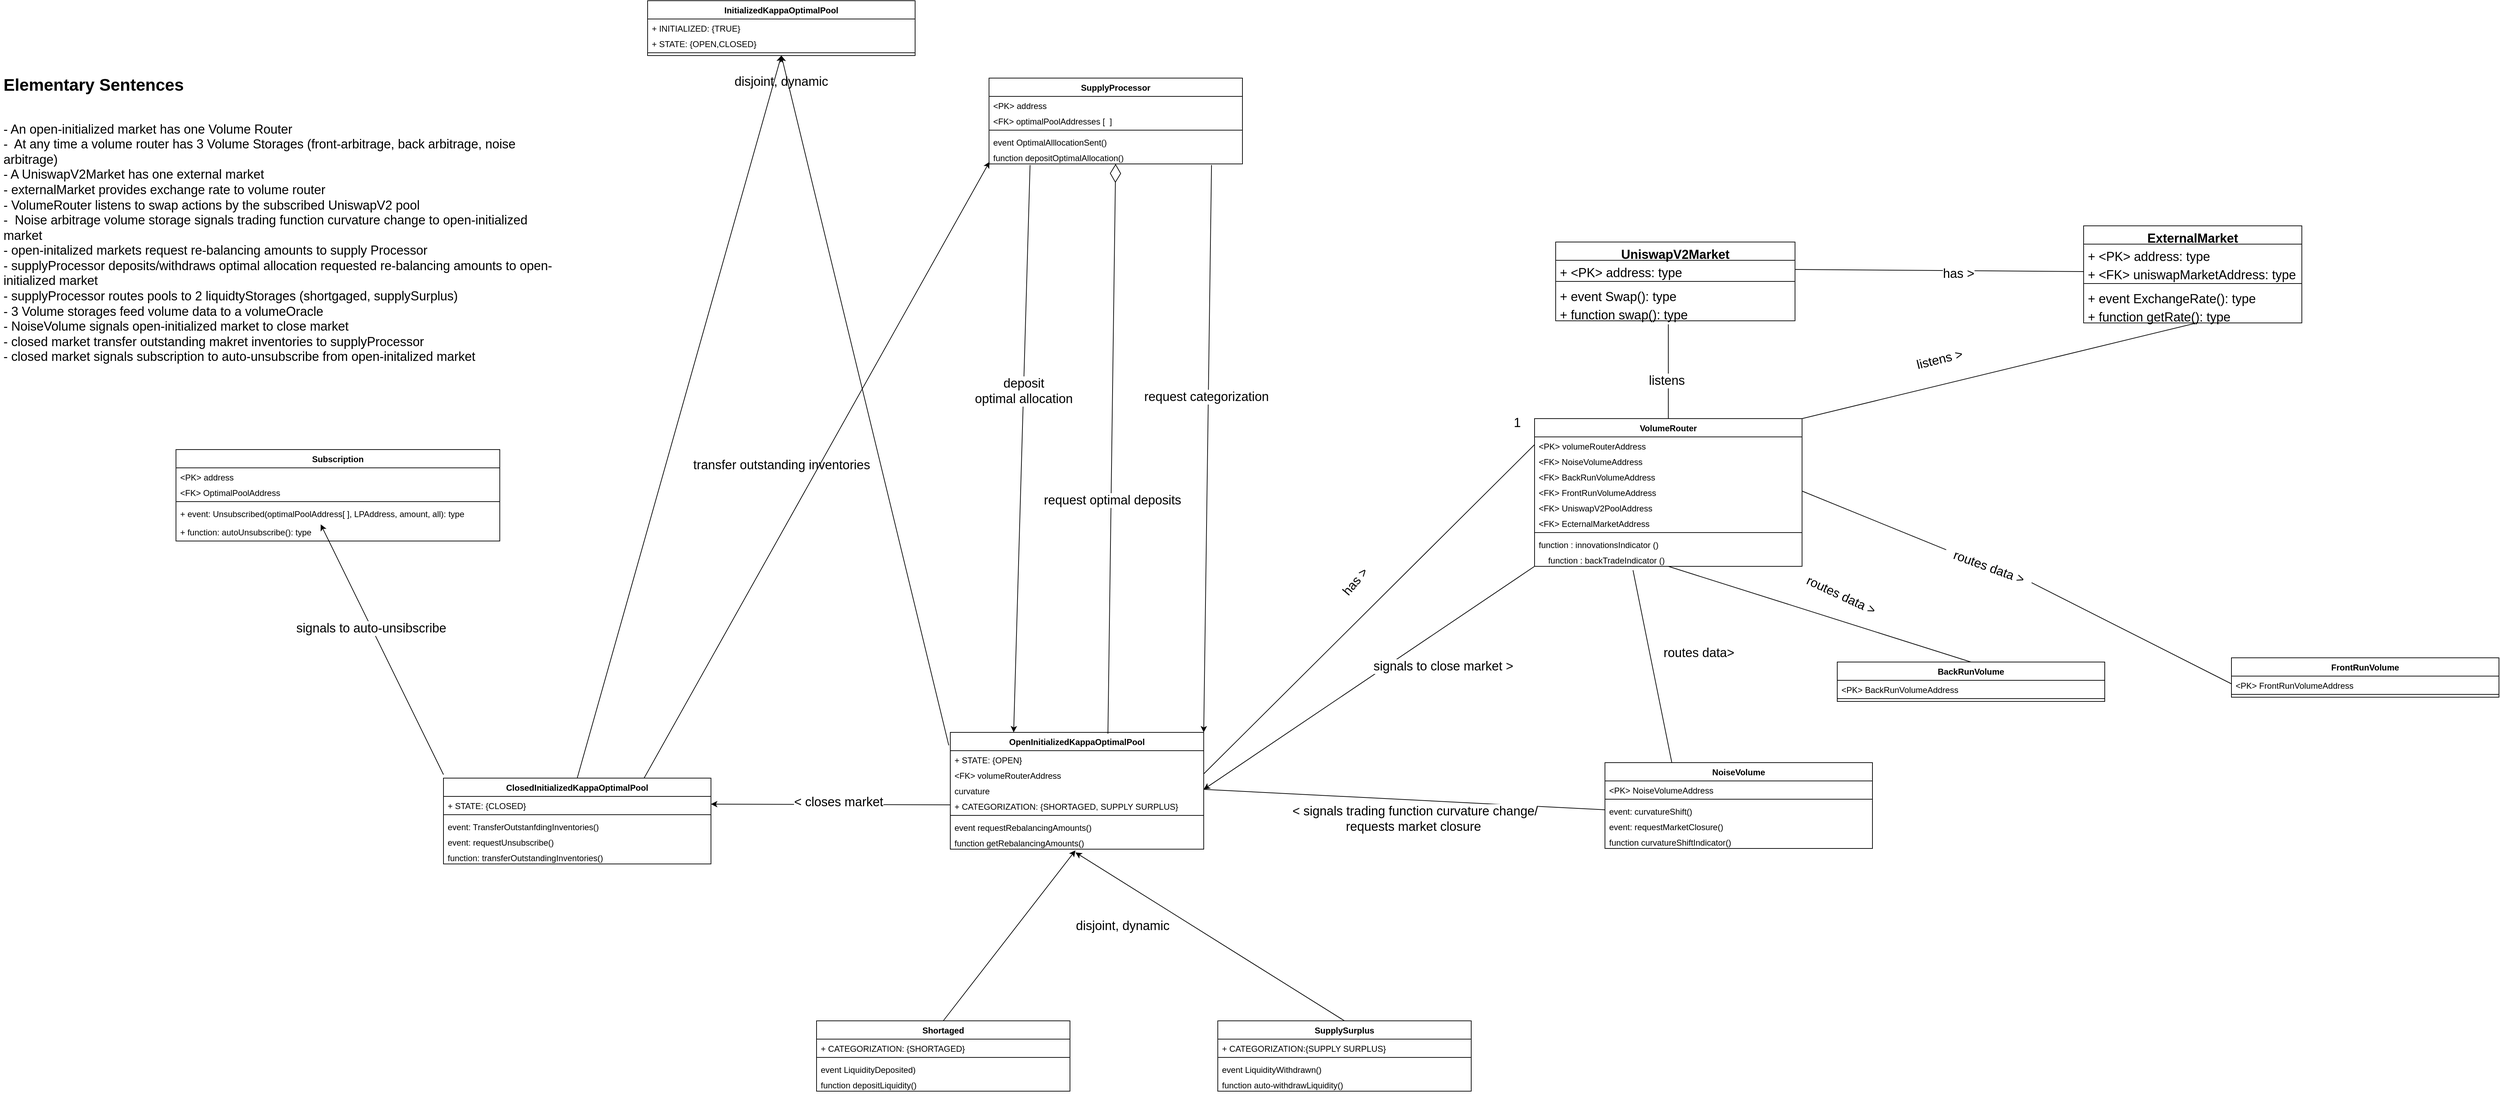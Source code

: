 <mxfile>
    <diagram id="EY4dLf5hRYIaL871lM_0" name="Page-1">
        <mxGraphModel dx="1888" dy="2381" grid="1" gridSize="10" guides="1" tooltips="1" connect="1" arrows="1" fold="1" page="1" pageScale="1" pageWidth="850" pageHeight="1100" math="0" shadow="0">
            <root>
                <mxCell id="0"/>
                <mxCell id="1" parent="0"/>
                <mxCell id="3" value="&lt;h1&gt;Elementary Sentences&lt;/h1&gt;&lt;div style=&quot;font-size: 18px;&quot;&gt;&lt;font style=&quot;font-size: 18px;&quot;&gt;&lt;br&gt;&lt;/font&gt;&lt;/div&gt;&lt;div style=&quot;font-size: 18px;&quot;&gt;&lt;font style=&quot;font-size: 18px;&quot;&gt;- An open-initialized market has one Volume Router&lt;/font&gt;&lt;/div&gt;&lt;div style=&quot;font-size: 18px;&quot;&gt;&lt;font style=&quot;font-size: 18px;&quot;&gt;-&amp;nbsp; At any time a volume router has 3 Volume Storages (front-arbitrage, back arbitrage, noise arbitrage)&lt;/font&gt;&lt;/div&gt;&lt;div style=&quot;font-size: 18px;&quot;&gt;&lt;font style=&quot;font-size: 18px;&quot;&gt;- A UniswapV2Market has one external market&lt;/font&gt;&lt;/div&gt;&lt;div style=&quot;font-size: 18px;&quot;&gt;&lt;font style=&quot;font-size: 18px;&quot;&gt;- externalMarket provides exchange rate to volume router&lt;/font&gt;&lt;/div&gt;&lt;div style=&quot;font-size: 18px;&quot;&gt;&lt;font style=&quot;font-size: 18px;&quot;&gt;- VolumeRouter listens to swap actions by the subscribed UniswapV2 pool&lt;/font&gt;&lt;/div&gt;&lt;div style=&quot;font-size: 18px;&quot;&gt;&lt;font style=&quot;font-size: 18px;&quot;&gt;-&amp;nbsp; Noise arbitrage volume storage signals trading function curvature change to open-initialized market&lt;/font&gt;&lt;/div&gt;&lt;div style=&quot;font-size: 18px;&quot;&gt;&lt;font style=&quot;font-size: 18px;&quot;&gt;- open-initalized markets request re-balancing amounts to supply Processor&lt;/font&gt;&lt;/div&gt;&lt;div style=&quot;font-size: 18px;&quot;&gt;&lt;font style=&quot;font-size: 18px;&quot;&gt;- supplyProcessor deposits/withdraws optimal allocation requested re-balancing amounts to open-initialized market&lt;/font&gt;&lt;/div&gt;&lt;div style=&quot;font-size: 18px;&quot;&gt;&lt;font style=&quot;font-size: 18px;&quot;&gt;- supplyProcessor routes pools to 2 liquidtyStorages (shortgaged, supplySurplus)&lt;/font&gt;&lt;/div&gt;&lt;div style=&quot;font-size: 18px;&quot;&gt;&lt;font style=&quot;font-size: 18px;&quot;&gt;- 3 Volume storages feed volume data to a volumeOracle&lt;/font&gt;&lt;/div&gt;&lt;div style=&quot;font-size: 18px;&quot;&gt;&lt;font style=&quot;font-size: 18px;&quot;&gt;- NoiseVolume signals open-initialized market to close market&lt;/font&gt;&lt;/div&gt;&lt;div style=&quot;font-size: 18px;&quot;&gt;&lt;font style=&quot;font-size: 18px;&quot;&gt;- closed market transfer outstanding makret inventories to supplyProcessor&lt;/font&gt;&lt;/div&gt;&lt;div style=&quot;font-size: 18px;&quot;&gt;&lt;font style=&quot;font-size: 18px;&quot;&gt;- closed market signals subscription to auto-unsubscribe from open-initalized market&lt;/font&gt;&lt;/div&gt;&lt;div style=&quot;font-size: 18px;&quot;&gt;&lt;br&gt;&lt;/div&gt;&lt;div style=&quot;font-size: 18px;&quot;&gt;&lt;font style=&quot;font-size: 18px;&quot;&gt;&lt;br&gt;&lt;/font&gt;&lt;/div&gt;&lt;div style=&quot;font-size: 18px;&quot;&gt;&lt;font style=&quot;font-size: 18px;&quot;&gt;&lt;br&gt;&lt;/font&gt;&lt;/div&gt;" style="text;html=1;strokeColor=none;fillColor=none;spacing=5;spacingTop=-20;whiteSpace=wrap;overflow=hidden;rounded=0;" vertex="1" parent="1">
                    <mxGeometry x="50" y="-140" width="810" height="440" as="geometry"/>
                </mxCell>
                <mxCell id="10" value="InitializedKappaOptimalPool" style="swimlane;fontStyle=1;align=center;verticalAlign=top;childLayout=stackLayout;horizontal=1;startSize=26;horizontalStack=0;resizeParent=1;resizeParentMax=0;resizeLast=0;collapsible=1;marginBottom=0;" vertex="1" parent="1">
                    <mxGeometry x="970" y="-240" width="380" height="78" as="geometry"/>
                </mxCell>
                <mxCell id="11" value="+ INITIALIZED: {TRUE}" style="text;strokeColor=none;fillColor=none;align=left;verticalAlign=top;spacingLeft=4;spacingRight=4;overflow=hidden;rotatable=0;points=[[0,0.5],[1,0.5]];portConstraint=eastwest;" vertex="1" parent="10">
                    <mxGeometry y="26" width="380" height="22" as="geometry"/>
                </mxCell>
                <mxCell id="12" value="+ STATE: {OPEN,CLOSED}" style="text;strokeColor=none;fillColor=none;align=left;verticalAlign=top;spacingLeft=4;spacingRight=4;overflow=hidden;rotatable=0;points=[[0,0.5],[1,0.5]];portConstraint=eastwest;" vertex="1" parent="10">
                    <mxGeometry y="48" width="380" height="22" as="geometry"/>
                </mxCell>
                <mxCell id="13" value="" style="line;strokeWidth=1;fillColor=none;align=left;verticalAlign=middle;spacingTop=-1;spacingLeft=3;spacingRight=3;rotatable=0;labelPosition=right;points=[];portConstraint=eastwest;strokeColor=inherit;" vertex="1" parent="10">
                    <mxGeometry y="70" width="380" height="8" as="geometry"/>
                </mxCell>
                <mxCell id="18" value="ClosedInitializedKappaOptimalPool" style="swimlane;fontStyle=1;align=center;verticalAlign=top;childLayout=stackLayout;horizontal=1;startSize=26;horizontalStack=0;resizeParent=1;resizeParentMax=0;resizeLast=0;collapsible=1;marginBottom=0;" vertex="1" parent="1">
                    <mxGeometry x="680" y="865" width="380" height="122" as="geometry"/>
                </mxCell>
                <mxCell id="19" value="+ STATE: {CLOSED}" style="text;strokeColor=none;fillColor=none;align=left;verticalAlign=top;spacingLeft=4;spacingRight=4;overflow=hidden;rotatable=0;points=[[0,0.5],[1,0.5]];portConstraint=eastwest;" vertex="1" parent="18">
                    <mxGeometry y="26" width="380" height="22" as="geometry"/>
                </mxCell>
                <mxCell id="20" value="" style="line;strokeWidth=1;fillColor=none;align=left;verticalAlign=middle;spacingTop=-1;spacingLeft=3;spacingRight=3;rotatable=0;labelPosition=right;points=[];portConstraint=eastwest;strokeColor=inherit;" vertex="1" parent="18">
                    <mxGeometry y="48" width="380" height="8" as="geometry"/>
                </mxCell>
                <mxCell id="172" value="event: TransferOutstanfdingInventories()" style="text;strokeColor=none;fillColor=none;align=left;verticalAlign=top;spacingLeft=4;spacingRight=4;overflow=hidden;rotatable=0;points=[[0,0.5],[1,0.5]];portConstraint=eastwest;" vertex="1" parent="18">
                    <mxGeometry y="56" width="380" height="22" as="geometry"/>
                </mxCell>
                <mxCell id="181" value="event: requestUnsubscribe()" style="text;strokeColor=none;fillColor=none;align=left;verticalAlign=top;spacingLeft=4;spacingRight=4;overflow=hidden;rotatable=0;points=[[0,0.5],[1,0.5]];portConstraint=eastwest;" vertex="1" parent="18">
                    <mxGeometry y="78" width="380" height="22" as="geometry"/>
                </mxCell>
                <mxCell id="173" value="function: transferOutstandingInventories()" style="text;strokeColor=none;fillColor=none;align=left;verticalAlign=top;spacingLeft=4;spacingRight=4;overflow=hidden;rotatable=0;points=[[0,0.5],[1,0.5]];portConstraint=eastwest;" vertex="1" parent="18">
                    <mxGeometry y="100" width="380" height="22" as="geometry"/>
                </mxCell>
                <mxCell id="25" value="OpenInitializedKappaOptimalPool" style="swimlane;fontStyle=1;align=center;verticalAlign=top;childLayout=stackLayout;horizontal=1;startSize=26;horizontalStack=0;resizeParent=1;resizeParentMax=0;resizeLast=0;collapsible=1;marginBottom=0;" vertex="1" parent="1">
                    <mxGeometry x="1400" y="800" width="360" height="166" as="geometry"/>
                </mxCell>
                <mxCell id="26" value="+ STATE: {OPEN}" style="text;strokeColor=none;fillColor=none;align=left;verticalAlign=top;spacingLeft=4;spacingRight=4;overflow=hidden;rotatable=0;points=[[0,0.5],[1,0.5]];portConstraint=eastwest;" vertex="1" parent="25">
                    <mxGeometry y="26" width="360" height="22" as="geometry"/>
                </mxCell>
                <mxCell id="32" value="&lt;FK&gt; volumeRouterAddress" style="text;strokeColor=none;fillColor=none;align=left;verticalAlign=top;spacingLeft=4;spacingRight=4;overflow=hidden;rotatable=0;points=[[0,0.5],[1,0.5]];portConstraint=eastwest;" vertex="1" parent="25">
                    <mxGeometry y="48" width="360" height="22" as="geometry"/>
                </mxCell>
                <mxCell id="103" value="curvature" style="text;strokeColor=none;fillColor=none;align=left;verticalAlign=top;spacingLeft=4;spacingRight=4;overflow=hidden;rotatable=0;points=[[0,0.5],[1,0.5]];portConstraint=eastwest;" vertex="1" parent="25">
                    <mxGeometry y="70" width="360" height="22" as="geometry"/>
                </mxCell>
                <mxCell id="142" value="+ CATEGORIZATION: {SHORTAGED, SUPPLY SURPLUS}" style="text;strokeColor=none;fillColor=none;align=left;verticalAlign=top;spacingLeft=4;spacingRight=4;overflow=hidden;rotatable=0;points=[[0,0.5],[1,0.5]];portConstraint=eastwest;" vertex="1" parent="25">
                    <mxGeometry y="92" width="360" height="22" as="geometry"/>
                </mxCell>
                <mxCell id="27" value="" style="line;strokeWidth=1;fillColor=none;align=left;verticalAlign=middle;spacingTop=-1;spacingLeft=3;spacingRight=3;rotatable=0;labelPosition=right;points=[];portConstraint=eastwest;strokeColor=inherit;" vertex="1" parent="25">
                    <mxGeometry y="114" width="360" height="8" as="geometry"/>
                </mxCell>
                <mxCell id="106" value="event requestRebalancingAmounts()" style="text;strokeColor=none;fillColor=none;align=left;verticalAlign=top;spacingLeft=4;spacingRight=4;overflow=hidden;rotatable=0;points=[[0,0.5],[1,0.5]];portConstraint=eastwest;" vertex="1" parent="25">
                    <mxGeometry y="122" width="360" height="22" as="geometry"/>
                </mxCell>
                <mxCell id="136" value="function getRebalancingAmounts()" style="text;strokeColor=none;fillColor=none;align=left;verticalAlign=top;spacingLeft=4;spacingRight=4;overflow=hidden;rotatable=0;points=[[0,0.5],[1,0.5]];portConstraint=eastwest;" vertex="1" parent="25">
                    <mxGeometry y="144" width="360" height="22" as="geometry"/>
                </mxCell>
                <mxCell id="33" value="VolumeRouter" style="swimlane;fontStyle=1;align=center;verticalAlign=top;childLayout=stackLayout;horizontal=1;startSize=26;horizontalStack=0;resizeParent=1;resizeParentMax=0;resizeLast=0;collapsible=1;marginBottom=0;" vertex="1" parent="1">
                    <mxGeometry x="2230" y="354" width="380" height="210" as="geometry"/>
                </mxCell>
                <mxCell id="37" value="&lt;PK&gt; volumeRouterAddress" style="text;strokeColor=none;fillColor=none;align=left;verticalAlign=top;spacingLeft=4;spacingRight=4;overflow=hidden;rotatable=0;points=[[0,0.5],[1,0.5]];portConstraint=eastwest;" vertex="1" parent="33">
                    <mxGeometry y="26" width="380" height="22" as="geometry"/>
                </mxCell>
                <mxCell id="43" value="&lt;FK&gt; NoiseVolumeAddress" style="text;strokeColor=none;fillColor=none;align=left;verticalAlign=top;spacingLeft=4;spacingRight=4;overflow=hidden;rotatable=0;points=[[0,0.5],[1,0.5]];portConstraint=eastwest;" vertex="1" parent="33">
                    <mxGeometry y="48" width="380" height="22" as="geometry"/>
                </mxCell>
                <mxCell id="47" value="&lt;FK&gt; BackRunVolumeAddress" style="text;strokeColor=none;fillColor=none;align=left;verticalAlign=top;spacingLeft=4;spacingRight=4;overflow=hidden;rotatable=0;points=[[0,0.5],[1,0.5]];portConstraint=eastwest;" vertex="1" parent="33">
                    <mxGeometry y="70" width="380" height="22" as="geometry"/>
                </mxCell>
                <mxCell id="46" value="&lt;FK&gt; FrontRunVolumeAddress" style="text;strokeColor=none;fillColor=none;align=left;verticalAlign=top;spacingLeft=4;spacingRight=4;overflow=hidden;rotatable=0;points=[[0,0.5],[1,0.5]];portConstraint=eastwest;" vertex="1" parent="33">
                    <mxGeometry y="92" width="380" height="22" as="geometry"/>
                </mxCell>
                <mxCell id="70" value="&lt;FK&gt; UniswapV2PoolAddress" style="text;strokeColor=none;fillColor=none;align=left;verticalAlign=top;spacingLeft=4;spacingRight=4;overflow=hidden;rotatable=0;points=[[0,0.5],[1,0.5]];portConstraint=eastwest;" vertex="1" parent="33">
                    <mxGeometry y="114" width="380" height="22" as="geometry"/>
                </mxCell>
                <mxCell id="98" value="&lt;FK&gt; EcternalMarketAddress" style="text;strokeColor=none;fillColor=none;align=left;verticalAlign=top;spacingLeft=4;spacingRight=4;overflow=hidden;rotatable=0;points=[[0,0.5],[1,0.5]];portConstraint=eastwest;" vertex="1" parent="33">
                    <mxGeometry y="136" width="380" height="22" as="geometry"/>
                </mxCell>
                <mxCell id="36" value="" style="line;strokeWidth=1;fillColor=none;align=left;verticalAlign=middle;spacingTop=-1;spacingLeft=3;spacingRight=3;rotatable=0;labelPosition=right;points=[];portConstraint=eastwest;strokeColor=inherit;" vertex="1" parent="33">
                    <mxGeometry y="158" width="380" height="8" as="geometry"/>
                </mxCell>
                <mxCell id="165" value="function : innovationsIndicator ()" style="text;strokeColor=none;fillColor=none;align=left;verticalAlign=top;spacingLeft=4;spacingRight=4;overflow=hidden;rotatable=0;points=[[0,0.5],[1,0.5]];portConstraint=eastwest;" vertex="1" parent="33">
                    <mxGeometry y="166" width="380" height="22" as="geometry"/>
                </mxCell>
                <mxCell id="166" value="    function : backTradeIndicator ()" style="text;strokeColor=none;fillColor=none;align=left;verticalAlign=top;spacingLeft=4;spacingRight=4;overflow=hidden;rotatable=0;points=[[0,0.5],[1,0.5]];portConstraint=eastwest;" vertex="1" parent="33">
                    <mxGeometry y="188" width="380" height="22" as="geometry"/>
                </mxCell>
                <mxCell id="39" value="" style="endArrow=none;html=1;fontSize=18;entryX=0;entryY=0.5;entryDx=0;entryDy=0;exitX=1;exitY=0.5;exitDx=0;exitDy=0;" edge="1" parent="1" source="32" target="37">
                    <mxGeometry width="50" height="50" relative="1" as="geometry">
                        <mxPoint x="1760" y="700" as="sourcePoint"/>
                        <mxPoint x="1810" y="650" as="targetPoint"/>
                    </mxGeometry>
                </mxCell>
                <mxCell id="40" value="has &amp;gt;" style="text;html=1;align=center;verticalAlign=middle;resizable=0;points=[];autosize=1;strokeColor=none;fillColor=none;fontSize=18;rotation=-50;" vertex="1" parent="1">
                    <mxGeometry x="1940" y="566" width="70" height="40" as="geometry"/>
                </mxCell>
                <mxCell id="41" value="1" style="text;html=1;align=center;verticalAlign=middle;resizable=0;points=[];autosize=1;strokeColor=none;fillColor=none;fontSize=18;" vertex="1" parent="1">
                    <mxGeometry x="2190" y="340" width="30" height="40" as="geometry"/>
                </mxCell>
                <mxCell id="48" value="NoiseVolume" style="swimlane;fontStyle=1;align=center;verticalAlign=top;childLayout=stackLayout;horizontal=1;startSize=26;horizontalStack=0;resizeParent=1;resizeParentMax=0;resizeLast=0;collapsible=1;marginBottom=0;" vertex="1" parent="1">
                    <mxGeometry x="2330" y="843" width="380" height="122" as="geometry"/>
                </mxCell>
                <mxCell id="50" value="&lt;PK&gt; NoiseVolumeAddress" style="text;strokeColor=none;fillColor=none;align=left;verticalAlign=top;spacingLeft=4;spacingRight=4;overflow=hidden;rotatable=0;points=[[0,0.5],[1,0.5]];portConstraint=eastwest;" vertex="1" parent="48">
                    <mxGeometry y="26" width="380" height="22" as="geometry"/>
                </mxCell>
                <mxCell id="53" value="" style="line;strokeWidth=1;fillColor=none;align=left;verticalAlign=middle;spacingTop=-1;spacingLeft=3;spacingRight=3;rotatable=0;labelPosition=right;points=[];portConstraint=eastwest;strokeColor=inherit;" vertex="1" parent="48">
                    <mxGeometry y="48" width="380" height="8" as="geometry"/>
                </mxCell>
                <mxCell id="104" value="event: curvatureShift()" style="text;strokeColor=none;fillColor=none;align=left;verticalAlign=top;spacingLeft=4;spacingRight=4;overflow=hidden;rotatable=0;points=[[0,0.5],[1,0.5]];portConstraint=eastwest;" vertex="1" parent="48">
                    <mxGeometry y="56" width="380" height="22" as="geometry"/>
                </mxCell>
                <mxCell id="169" value="event: requestMarketClosure()" style="text;strokeColor=none;fillColor=none;align=left;verticalAlign=top;spacingLeft=4;spacingRight=4;overflow=hidden;rotatable=0;points=[[0,0.5],[1,0.5]];portConstraint=eastwest;" vertex="1" parent="48">
                    <mxGeometry y="78" width="380" height="22" as="geometry"/>
                </mxCell>
                <mxCell id="167" value="function curvatureShiftIndicator()" style="text;strokeColor=none;fillColor=none;align=left;verticalAlign=top;spacingLeft=4;spacingRight=4;overflow=hidden;rotatable=0;points=[[0,0.5],[1,0.5]];portConstraint=eastwest;" vertex="1" parent="48">
                    <mxGeometry y="100" width="380" height="22" as="geometry"/>
                </mxCell>
                <mxCell id="54" value="FrontRunVolume" style="swimlane;fontStyle=1;align=center;verticalAlign=top;childLayout=stackLayout;horizontal=1;startSize=26;horizontalStack=0;resizeParent=1;resizeParentMax=0;resizeLast=0;collapsible=1;marginBottom=0;" vertex="1" parent="1">
                    <mxGeometry x="3220" y="694" width="380" height="56" as="geometry"/>
                </mxCell>
                <mxCell id="57" value="&lt;PK&gt; FrontRunVolumeAddress" style="text;strokeColor=none;fillColor=none;align=left;verticalAlign=top;spacingLeft=4;spacingRight=4;overflow=hidden;rotatable=0;points=[[0,0.5],[1,0.5]];portConstraint=eastwest;" vertex="1" parent="54">
                    <mxGeometry y="26" width="380" height="22" as="geometry"/>
                </mxCell>
                <mxCell id="59" value="" style="line;strokeWidth=1;fillColor=none;align=left;verticalAlign=middle;spacingTop=-1;spacingLeft=3;spacingRight=3;rotatable=0;labelPosition=right;points=[];portConstraint=eastwest;strokeColor=inherit;" vertex="1" parent="54">
                    <mxGeometry y="48" width="380" height="8" as="geometry"/>
                </mxCell>
                <mxCell id="60" value="BackRunVolume" style="swimlane;fontStyle=1;align=center;verticalAlign=top;childLayout=stackLayout;horizontal=1;startSize=26;horizontalStack=0;resizeParent=1;resizeParentMax=0;resizeLast=0;collapsible=1;marginBottom=0;" vertex="1" parent="1">
                    <mxGeometry x="2660" y="700" width="380" height="56" as="geometry"/>
                </mxCell>
                <mxCell id="64" value="&lt;PK&gt; BackRunVolumeAddress" style="text;strokeColor=none;fillColor=none;align=left;verticalAlign=top;spacingLeft=4;spacingRight=4;overflow=hidden;rotatable=0;points=[[0,0.5],[1,0.5]];portConstraint=eastwest;" vertex="1" parent="60">
                    <mxGeometry y="26" width="380" height="22" as="geometry"/>
                </mxCell>
                <mxCell id="65" value="" style="line;strokeWidth=1;fillColor=none;align=left;verticalAlign=middle;spacingTop=-1;spacingLeft=3;spacingRight=3;rotatable=0;labelPosition=right;points=[];portConstraint=eastwest;strokeColor=inherit;" vertex="1" parent="60">
                    <mxGeometry y="48" width="380" height="8" as="geometry"/>
                </mxCell>
                <mxCell id="66" value="" style="endArrow=none;html=1;fontSize=18;exitX=0.368;exitY=1.251;exitDx=0;exitDy=0;entryX=0.25;entryY=0;entryDx=0;entryDy=0;exitPerimeter=0;" edge="1" parent="1" source="166" target="48">
                    <mxGeometry width="50" height="50" relative="1" as="geometry">
                        <mxPoint x="2450" y="700" as="sourcePoint"/>
                        <mxPoint x="2470" y="870" as="targetPoint"/>
                    </mxGeometry>
                </mxCell>
                <mxCell id="85" value="routes data&amp;gt;" style="edgeLabel;html=1;align=center;verticalAlign=middle;resizable=0;points=[];fontSize=18;" vertex="1" connectable="0" parent="66">
                    <mxGeometry x="-0.135" y="3" relative="1" as="geometry">
                        <mxPoint x="66" as="offset"/>
                    </mxGeometry>
                </mxCell>
                <mxCell id="67" value="" style="endArrow=none;html=1;fontSize=18;entryX=0;entryY=0.5;entryDx=0;entryDy=0;exitX=1;exitY=0.5;exitDx=0;exitDy=0;startArrow=none;" edge="1" parent="1" source="86" target="57">
                    <mxGeometry width="50" height="50" relative="1" as="geometry">
                        <mxPoint x="2450" y="700" as="sourcePoint"/>
                        <mxPoint x="2790" y="540" as="targetPoint"/>
                    </mxGeometry>
                </mxCell>
                <mxCell id="69" value="" style="endArrow=none;html=1;fontSize=18;entryX=0.5;entryY=1;entryDx=0;entryDy=0;exitX=0.5;exitY=0;exitDx=0;exitDy=0;" edge="1" parent="1" source="60" target="33">
                    <mxGeometry width="50" height="50" relative="1" as="geometry">
                        <mxPoint x="2450" y="700" as="sourcePoint"/>
                        <mxPoint x="2500" y="650" as="targetPoint"/>
                    </mxGeometry>
                </mxCell>
                <mxCell id="72" value="UniswapV2Market" style="swimlane;fontStyle=1;align=center;verticalAlign=top;childLayout=stackLayout;horizontal=1;startSize=26;horizontalStack=0;resizeParent=1;resizeParentMax=0;resizeLast=0;collapsible=1;marginBottom=0;fontSize=18;" vertex="1" parent="1">
                    <mxGeometry x="2260" y="103" width="340" height="112" as="geometry"/>
                </mxCell>
                <mxCell id="73" value="+ &lt;PK&gt; address: type" style="text;strokeColor=none;fillColor=none;align=left;verticalAlign=top;spacingLeft=4;spacingRight=4;overflow=hidden;rotatable=0;points=[[0,0.5],[1,0.5]];portConstraint=eastwest;fontSize=18;" vertex="1" parent="72">
                    <mxGeometry y="26" width="340" height="26" as="geometry"/>
                </mxCell>
                <mxCell id="74" value="" style="line;strokeWidth=1;fillColor=none;align=left;verticalAlign=middle;spacingTop=-1;spacingLeft=3;spacingRight=3;rotatable=0;labelPosition=right;points=[];portConstraint=eastwest;strokeColor=inherit;fontSize=18;" vertex="1" parent="72">
                    <mxGeometry y="52" width="340" height="8" as="geometry"/>
                </mxCell>
                <mxCell id="76" value="+ event Swap(): type" style="text;strokeColor=none;fillColor=none;align=left;verticalAlign=top;spacingLeft=4;spacingRight=4;overflow=hidden;rotatable=0;points=[[0,0.5],[1,0.5]];portConstraint=eastwest;fontSize=18;" vertex="1" parent="72">
                    <mxGeometry y="60" width="340" height="26" as="geometry"/>
                </mxCell>
                <mxCell id="77" value="+ function swap(): type" style="text;strokeColor=none;fillColor=none;align=left;verticalAlign=top;spacingLeft=4;spacingRight=4;overflow=hidden;rotatable=0;points=[[0,0.5],[1,0.5]];portConstraint=eastwest;fontSize=18;" vertex="1" parent="72">
                    <mxGeometry y="86" width="340" height="26" as="geometry"/>
                </mxCell>
                <mxCell id="78" value="" style="endArrow=none;html=1;fontSize=18;entryX=0.5;entryY=0;entryDx=0;entryDy=0;" edge="1" parent="1" target="33">
                    <mxGeometry width="50" height="50" relative="1" as="geometry">
                        <mxPoint x="2420" y="220" as="sourcePoint"/>
                        <mxPoint x="2400" y="500" as="targetPoint"/>
                    </mxGeometry>
                </mxCell>
                <mxCell id="89" value="listens&amp;nbsp;" style="edgeLabel;html=1;align=center;verticalAlign=middle;resizable=0;points=[];fontSize=18;" vertex="1" connectable="0" parent="78">
                    <mxGeometry x="0.185" relative="1" as="geometry">
                        <mxPoint as="offset"/>
                    </mxGeometry>
                </mxCell>
                <mxCell id="79" value="ExternalMarket" style="swimlane;fontStyle=1;align=center;verticalAlign=top;childLayout=stackLayout;horizontal=1;startSize=26;horizontalStack=0;resizeParent=1;resizeParentMax=0;resizeLast=0;collapsible=1;marginBottom=0;fontSize=18;" vertex="1" parent="1">
                    <mxGeometry x="3010" y="80" width="310" height="138" as="geometry"/>
                </mxCell>
                <mxCell id="80" value="+ &lt;PK&gt; address: type" style="text;strokeColor=none;fillColor=none;align=left;verticalAlign=top;spacingLeft=4;spacingRight=4;overflow=hidden;rotatable=0;points=[[0,0.5],[1,0.5]];portConstraint=eastwest;fontSize=18;" vertex="1" parent="79">
                    <mxGeometry y="26" width="310" height="26" as="geometry"/>
                </mxCell>
                <mxCell id="84" value="+ &lt;FK&gt; uniswapMarketAddress: type" style="text;strokeColor=none;fillColor=none;align=left;verticalAlign=top;spacingLeft=4;spacingRight=4;overflow=hidden;rotatable=0;points=[[0,0.5],[1,0.5]];portConstraint=eastwest;fontSize=18;" vertex="1" parent="79">
                    <mxGeometry y="52" width="310" height="26" as="geometry"/>
                </mxCell>
                <mxCell id="81" value="" style="line;strokeWidth=1;fillColor=none;align=left;verticalAlign=middle;spacingTop=-1;spacingLeft=3;spacingRight=3;rotatable=0;labelPosition=right;points=[];portConstraint=eastwest;strokeColor=inherit;fontSize=18;" vertex="1" parent="79">
                    <mxGeometry y="78" width="310" height="8" as="geometry"/>
                </mxCell>
                <mxCell id="97" value="+ event ExchangeRate(): type" style="text;strokeColor=none;fillColor=none;align=left;verticalAlign=top;spacingLeft=4;spacingRight=4;overflow=hidden;rotatable=0;points=[[0,0.5],[1,0.5]];portConstraint=eastwest;fontSize=18;" vertex="1" parent="79">
                    <mxGeometry y="86" width="310" height="26" as="geometry"/>
                </mxCell>
                <mxCell id="96" value="+ function getRate(): type" style="text;strokeColor=none;fillColor=none;align=left;verticalAlign=top;spacingLeft=4;spacingRight=4;overflow=hidden;rotatable=0;points=[[0,0.5],[1,0.5]];portConstraint=eastwest;fontSize=18;" vertex="1" parent="79">
                    <mxGeometry y="112" width="310" height="26" as="geometry"/>
                </mxCell>
                <mxCell id="87" value="routes data &amp;gt;" style="text;html=1;align=center;verticalAlign=middle;resizable=0;points=[];autosize=1;strokeColor=none;fillColor=none;fontSize=18;rotation=25;" vertex="1" parent="1">
                    <mxGeometry x="2600" y="585" width="130" height="40" as="geometry"/>
                </mxCell>
                <mxCell id="88" value="" style="endArrow=none;html=1;fontSize=18;exitX=1;exitY=0.5;exitDx=0;exitDy=0;" edge="1" parent="1" source="46" target="86">
                    <mxGeometry width="50" height="50" relative="1" as="geometry">
                        <mxPoint x="2600.0" y="593" as="sourcePoint"/>
                        <mxPoint x="2790" y="620" as="targetPoint"/>
                    </mxGeometry>
                </mxCell>
                <mxCell id="86" value="routes data &amp;gt;" style="text;html=1;align=center;verticalAlign=middle;resizable=0;points=[];autosize=1;strokeColor=none;fillColor=none;fontSize=18;rotation=20;" vertex="1" parent="1">
                    <mxGeometry x="2810" y="545" width="130" height="40" as="geometry"/>
                </mxCell>
                <mxCell id="90" value="" style="endArrow=none;html=1;fontSize=18;entryX=0;entryY=0.5;entryDx=0;entryDy=0;exitX=1;exitY=0.5;exitDx=0;exitDy=0;" edge="1" parent="1" source="73" target="84">
                    <mxGeometry width="50" height="50" relative="1" as="geometry">
                        <mxPoint x="2940" y="680" as="sourcePoint"/>
                        <mxPoint x="2990" y="630" as="targetPoint"/>
                    </mxGeometry>
                </mxCell>
                <mxCell id="93" value="has &amp;gt;" style="edgeLabel;html=1;align=center;verticalAlign=middle;resizable=0;points=[];fontSize=18;" vertex="1" connectable="0" parent="90">
                    <mxGeometry x="0.129" y="-4" relative="1" as="geometry">
                        <mxPoint as="offset"/>
                    </mxGeometry>
                </mxCell>
                <mxCell id="99" value="" style="endArrow=none;html=1;fontSize=18;entryX=1;entryY=0;entryDx=0;entryDy=0;exitX=0.512;exitY=1.018;exitDx=0;exitDy=0;exitPerimeter=0;" edge="1" parent="1" source="96" target="33">
                    <mxGeometry width="50" height="50" relative="1" as="geometry">
                        <mxPoint x="2920" y="680" as="sourcePoint"/>
                        <mxPoint x="2970" y="630" as="targetPoint"/>
                    </mxGeometry>
                </mxCell>
                <mxCell id="100" value="listens &amp;gt;" style="text;html=1;align=center;verticalAlign=middle;resizable=0;points=[];autosize=1;strokeColor=none;fillColor=none;fontSize=18;rotation=-14;" vertex="1" parent="1">
                    <mxGeometry x="2760" y="250" width="90" height="40" as="geometry"/>
                </mxCell>
                <mxCell id="101" value="" style="endArrow=none;html=1;fontSize=18;entryX=0;entryY=0.5;entryDx=0;entryDy=0;exitX=1;exitY=0.5;exitDx=0;exitDy=0;" edge="1" parent="1" source="103" target="104">
                    <mxGeometry width="50" height="50" relative="1" as="geometry">
                        <mxPoint x="2200" y="680" as="sourcePoint"/>
                        <mxPoint x="2250" y="630" as="targetPoint"/>
                        <Array as="points"/>
                    </mxGeometry>
                </mxCell>
                <mxCell id="102" value="&amp;lt; signals trading function curvature change/&lt;br&gt;requests market closure&amp;nbsp;" style="edgeLabel;html=1;align=center;verticalAlign=middle;resizable=0;points=[];fontSize=18;" vertex="1" connectable="0" parent="101">
                    <mxGeometry x="0.056" y="-3" relative="1" as="geometry">
                        <mxPoint x="-1" y="23" as="offset"/>
                    </mxGeometry>
                </mxCell>
                <mxCell id="107" value="SupplyProcessor" style="swimlane;fontStyle=1;align=center;verticalAlign=top;childLayout=stackLayout;horizontal=1;startSize=26;horizontalStack=0;resizeParent=1;resizeParentMax=0;resizeLast=0;collapsible=1;marginBottom=0;" vertex="1" parent="1">
                    <mxGeometry x="1455" y="-130" width="360" height="122" as="geometry"/>
                </mxCell>
                <mxCell id="110" value="&lt;PK&gt; address" style="text;strokeColor=none;fillColor=none;align=left;verticalAlign=top;spacingLeft=4;spacingRight=4;overflow=hidden;rotatable=0;points=[[0,0.5],[1,0.5]];portConstraint=eastwest;" vertex="1" parent="107">
                    <mxGeometry y="26" width="360" height="22" as="geometry"/>
                </mxCell>
                <mxCell id="121" value="&lt;FK&gt; optimalPoolAddresses [  ]" style="text;strokeColor=none;fillColor=none;align=left;verticalAlign=top;spacingLeft=4;spacingRight=4;overflow=hidden;rotatable=0;points=[[0,0.5],[1,0.5]];portConstraint=eastwest;" vertex="1" parent="107">
                    <mxGeometry y="48" width="360" height="22" as="geometry"/>
                </mxCell>
                <mxCell id="111" value="" style="line;strokeWidth=1;fillColor=none;align=left;verticalAlign=middle;spacingTop=-1;spacingLeft=3;spacingRight=3;rotatable=0;labelPosition=right;points=[];portConstraint=eastwest;strokeColor=inherit;" vertex="1" parent="107">
                    <mxGeometry y="70" width="360" height="8" as="geometry"/>
                </mxCell>
                <mxCell id="112" value="event OptimalAlllocationSent()" style="text;strokeColor=none;fillColor=none;align=left;verticalAlign=top;spacingLeft=4;spacingRight=4;overflow=hidden;rotatable=0;points=[[0,0.5],[1,0.5]];portConstraint=eastwest;" vertex="1" parent="107">
                    <mxGeometry y="78" width="360" height="22" as="geometry"/>
                </mxCell>
                <mxCell id="113" value="function depositOptimalAllocation()" style="text;strokeColor=none;fillColor=none;align=left;verticalAlign=top;spacingLeft=4;spacingRight=4;overflow=hidden;rotatable=0;points=[[0,0.5],[1,0.5]];portConstraint=eastwest;" vertex="1" parent="107">
                    <mxGeometry y="100" width="360" height="22" as="geometry"/>
                </mxCell>
                <mxCell id="129" value="" style="endArrow=classic;html=1;fontSize=18;entryX=0.5;entryY=1;entryDx=0;entryDy=0;exitX=0.5;exitY=0;exitDx=0;exitDy=0;" edge="1" parent="1" source="18" target="10">
                    <mxGeometry width="50" height="50" relative="1" as="geometry">
                        <mxPoint x="1220" y="390" as="sourcePoint"/>
                        <mxPoint x="2120" y="110" as="targetPoint"/>
                    </mxGeometry>
                </mxCell>
                <mxCell id="130" value="" style="endArrow=classic;html=1;fontSize=18;entryX=0.5;entryY=1;entryDx=0;entryDy=0;exitX=-0.006;exitY=0.111;exitDx=0;exitDy=0;exitPerimeter=0;" edge="1" parent="1" source="25" target="10">
                    <mxGeometry width="50" height="50" relative="1" as="geometry">
                        <mxPoint x="2070" y="160" as="sourcePoint"/>
                        <mxPoint x="2120" y="110" as="targetPoint"/>
                    </mxGeometry>
                </mxCell>
                <mxCell id="131" value="disjoint, dynamic" style="text;html=1;strokeColor=none;fillColor=none;align=center;verticalAlign=middle;whiteSpace=wrap;rounded=0;fontSize=18;" vertex="1" parent="1">
                    <mxGeometry x="1085" y="-140" width="150" height="30" as="geometry"/>
                </mxCell>
                <mxCell id="133" value="" style="endArrow=classic;html=1;fontSize=18;entryX=0.25;entryY=0;entryDx=0;entryDy=0;exitX=0.162;exitY=1.07;exitDx=0;exitDy=0;exitPerimeter=0;" edge="1" parent="1" source="113" target="25">
                    <mxGeometry width="50" height="50" relative="1" as="geometry">
                        <mxPoint x="1905" y="13" as="sourcePoint"/>
                        <mxPoint x="1610" y="525" as="targetPoint"/>
                    </mxGeometry>
                </mxCell>
                <mxCell id="134" value="deposit&lt;br&gt;optimal allocation" style="edgeLabel;html=1;align=center;verticalAlign=middle;resizable=0;points=[];fontSize=18;" vertex="1" connectable="0" parent="133">
                    <mxGeometry x="-0.204" relative="1" as="geometry">
                        <mxPoint as="offset"/>
                    </mxGeometry>
                </mxCell>
                <mxCell id="135" value="" style="endArrow=diamondThin;endFill=0;endSize=24;html=1;fontSize=18;exitX=0.622;exitY=0.011;exitDx=0;exitDy=0;exitPerimeter=0;" edge="1" parent="1" source="25" target="113">
                    <mxGeometry width="160" relative="1" as="geometry">
                        <mxPoint x="1360" y="320" as="sourcePoint"/>
                        <mxPoint x="2163.84" y="25.364" as="targetPoint"/>
                    </mxGeometry>
                </mxCell>
                <mxCell id="139" value="request optimal deposits" style="edgeLabel;html=1;align=center;verticalAlign=middle;resizable=0;points=[];fontSize=18;" vertex="1" connectable="0" parent="135">
                    <mxGeometry x="-0.18" y="-1" relative="1" as="geometry">
                        <mxPoint as="offset"/>
                    </mxGeometry>
                </mxCell>
                <mxCell id="140" value="" style="endArrow=classic;html=1;fontSize=18;entryX=1;entryY=0;entryDx=0;entryDy=0;exitX=0.878;exitY=1.07;exitDx=0;exitDy=0;exitPerimeter=0;" edge="1" parent="1" source="113" target="25">
                    <mxGeometry width="50" height="50" relative="1" as="geometry">
                        <mxPoint x="1420" y="360" as="sourcePoint"/>
                        <mxPoint x="1470" y="310" as="targetPoint"/>
                    </mxGeometry>
                </mxCell>
                <mxCell id="141" value="request categorization&amp;nbsp;" style="edgeLabel;html=1;align=center;verticalAlign=middle;resizable=0;points=[];fontSize=18;" vertex="1" connectable="0" parent="140">
                    <mxGeometry x="-0.183" y="-1" relative="1" as="geometry">
                        <mxPoint as="offset"/>
                    </mxGeometry>
                </mxCell>
                <mxCell id="143" value="Shortaged" style="swimlane;fontStyle=1;align=center;verticalAlign=top;childLayout=stackLayout;horizontal=1;startSize=26;horizontalStack=0;resizeParent=1;resizeParentMax=0;resizeLast=0;collapsible=1;marginBottom=0;" vertex="1" parent="1">
                    <mxGeometry x="1210" y="1210" width="360" height="100" as="geometry"/>
                </mxCell>
                <mxCell id="147" value="+ CATEGORIZATION: {SHORTAGED}" style="text;strokeColor=none;fillColor=none;align=left;verticalAlign=top;spacingLeft=4;spacingRight=4;overflow=hidden;rotatable=0;points=[[0,0.5],[1,0.5]];portConstraint=eastwest;" vertex="1" parent="143">
                    <mxGeometry y="26" width="360" height="22" as="geometry"/>
                </mxCell>
                <mxCell id="148" value="" style="line;strokeWidth=1;fillColor=none;align=left;verticalAlign=middle;spacingTop=-1;spacingLeft=3;spacingRight=3;rotatable=0;labelPosition=right;points=[];portConstraint=eastwest;strokeColor=inherit;" vertex="1" parent="143">
                    <mxGeometry y="48" width="360" height="8" as="geometry"/>
                </mxCell>
                <mxCell id="149" value="event LiquidityDeposited)" style="text;strokeColor=none;fillColor=none;align=left;verticalAlign=top;spacingLeft=4;spacingRight=4;overflow=hidden;rotatable=0;points=[[0,0.5],[1,0.5]];portConstraint=eastwest;" vertex="1" parent="143">
                    <mxGeometry y="56" width="360" height="22" as="geometry"/>
                </mxCell>
                <mxCell id="150" value="function depositLiquidity()" style="text;strokeColor=none;fillColor=none;align=left;verticalAlign=top;spacingLeft=4;spacingRight=4;overflow=hidden;rotatable=0;points=[[0,0.5],[1,0.5]];portConstraint=eastwest;" vertex="1" parent="143">
                    <mxGeometry y="78" width="360" height="22" as="geometry"/>
                </mxCell>
                <mxCell id="151" value="SupplySurplus" style="swimlane;fontStyle=1;align=center;verticalAlign=top;childLayout=stackLayout;horizontal=1;startSize=26;horizontalStack=0;resizeParent=1;resizeParentMax=0;resizeLast=0;collapsible=1;marginBottom=0;" vertex="1" parent="1">
                    <mxGeometry x="1780" y="1210" width="360" height="100" as="geometry"/>
                </mxCell>
                <mxCell id="155" value="+ CATEGORIZATION:{SUPPLY SURPLUS}" style="text;strokeColor=none;fillColor=none;align=left;verticalAlign=top;spacingLeft=4;spacingRight=4;overflow=hidden;rotatable=0;points=[[0,0.5],[1,0.5]];portConstraint=eastwest;" vertex="1" parent="151">
                    <mxGeometry y="26" width="360" height="22" as="geometry"/>
                </mxCell>
                <mxCell id="156" value="" style="line;strokeWidth=1;fillColor=none;align=left;verticalAlign=middle;spacingTop=-1;spacingLeft=3;spacingRight=3;rotatable=0;labelPosition=right;points=[];portConstraint=eastwest;strokeColor=inherit;" vertex="1" parent="151">
                    <mxGeometry y="48" width="360" height="8" as="geometry"/>
                </mxCell>
                <mxCell id="157" value="event LiquidityWithdrawn()" style="text;strokeColor=none;fillColor=none;align=left;verticalAlign=top;spacingLeft=4;spacingRight=4;overflow=hidden;rotatable=0;points=[[0,0.5],[1,0.5]];portConstraint=eastwest;" vertex="1" parent="151">
                    <mxGeometry y="56" width="360" height="22" as="geometry"/>
                </mxCell>
                <mxCell id="158" value="function auto-withdrawLiquidity()" style="text;strokeColor=none;fillColor=none;align=left;verticalAlign=top;spacingLeft=4;spacingRight=4;overflow=hidden;rotatable=0;points=[[0,0.5],[1,0.5]];portConstraint=eastwest;" vertex="1" parent="151">
                    <mxGeometry y="78" width="360" height="22" as="geometry"/>
                </mxCell>
                <mxCell id="159" value="" style="endArrow=classic;html=1;fontSize=18;exitX=0.5;exitY=0;exitDx=0;exitDy=0;entryX=0.494;entryY=1.076;entryDx=0;entryDy=0;entryPerimeter=0;" edge="1" parent="1" source="143" target="136">
                    <mxGeometry width="50" height="50" relative="1" as="geometry">
                        <mxPoint x="1780" y="510" as="sourcePoint"/>
                        <mxPoint x="1780" y="500" as="targetPoint"/>
                    </mxGeometry>
                </mxCell>
                <mxCell id="160" value="" style="endArrow=classic;html=1;fontSize=18;exitX=0.5;exitY=0;exitDx=0;exitDy=0;entryX=0.494;entryY=1.214;entryDx=0;entryDy=0;entryPerimeter=0;" edge="1" parent="1" source="151" target="136">
                    <mxGeometry width="50" height="50" relative="1" as="geometry">
                        <mxPoint x="1780" y="510" as="sourcePoint"/>
                        <mxPoint x="1830" y="460" as="targetPoint"/>
                    </mxGeometry>
                </mxCell>
                <mxCell id="161" value="disjoint, dynamic" style="text;html=1;strokeColor=none;fillColor=none;align=center;verticalAlign=middle;whiteSpace=wrap;rounded=0;fontSize=18;" vertex="1" parent="1">
                    <mxGeometry x="1570" y="1060" width="150" height="30" as="geometry"/>
                </mxCell>
                <mxCell id="163" value="" style="endArrow=classic;html=1;fontSize=18;entryX=1;entryY=0.5;entryDx=0;entryDy=0;exitX=0;exitY=1;exitDx=0;exitDy=0;" edge="1" parent="1" source="33" target="103">
                    <mxGeometry width="50" height="50" relative="1" as="geometry">
                        <mxPoint x="2020" y="960" as="sourcePoint"/>
                        <mxPoint x="2070" y="910" as="targetPoint"/>
                    </mxGeometry>
                </mxCell>
                <mxCell id="164" value="signals to close market &amp;gt;" style="edgeLabel;html=1;align=center;verticalAlign=middle;resizable=0;points=[];fontSize=18;" vertex="1" connectable="0" parent="163">
                    <mxGeometry x="-0.184" y="-2" relative="1" as="geometry">
                        <mxPoint x="63" y="14" as="offset"/>
                    </mxGeometry>
                </mxCell>
                <mxCell id="170" value="" style="endArrow=classic;html=1;fontSize=18;entryX=1;entryY=0.5;entryDx=0;entryDy=0;exitX=0;exitY=0.5;exitDx=0;exitDy=0;" edge="1" parent="1" source="142" target="19">
                    <mxGeometry width="50" height="50" relative="1" as="geometry">
                        <mxPoint x="1460" y="650" as="sourcePoint"/>
                        <mxPoint x="1510" y="600" as="targetPoint"/>
                    </mxGeometry>
                </mxCell>
                <mxCell id="171" value="&amp;lt; closes market" style="edgeLabel;html=1;align=center;verticalAlign=middle;resizable=0;points=[];fontSize=18;" vertex="1" connectable="0" parent="170">
                    <mxGeometry x="-0.061" y="-4" relative="1" as="geometry">
                        <mxPoint as="offset"/>
                    </mxGeometry>
                </mxCell>
                <mxCell id="174" value="" style="endArrow=classic;html=1;fontSize=18;entryX=0.002;entryY=0.863;entryDx=0;entryDy=0;entryPerimeter=0;exitX=0.75;exitY=0;exitDx=0;exitDy=0;" edge="1" parent="1" source="18" target="113">
                    <mxGeometry width="50" height="50" relative="1" as="geometry">
                        <mxPoint x="810" y="500" as="sourcePoint"/>
                        <mxPoint x="860" y="450" as="targetPoint"/>
                    </mxGeometry>
                </mxCell>
                <mxCell id="175" value="transfer outstanding inventories" style="text;html=1;align=center;verticalAlign=middle;resizable=0;points=[];autosize=1;strokeColor=none;fillColor=none;fontSize=18;" vertex="1" parent="1">
                    <mxGeometry x="1025" y="400" width="270" height="40" as="geometry"/>
                </mxCell>
                <mxCell id="176" value="Subscription" style="swimlane;fontStyle=1;align=center;verticalAlign=top;childLayout=stackLayout;horizontal=1;startSize=26;horizontalStack=0;resizeParent=1;resizeParentMax=0;resizeLast=0;collapsible=1;marginBottom=0;" vertex="1" parent="1">
                    <mxGeometry x="300" y="398" width="460" height="130" as="geometry"/>
                </mxCell>
                <mxCell id="177" value="&lt;PK&gt; address" style="text;strokeColor=none;fillColor=none;align=left;verticalAlign=top;spacingLeft=4;spacingRight=4;overflow=hidden;rotatable=0;points=[[0,0.5],[1,0.5]];portConstraint=eastwest;" vertex="1" parent="176">
                    <mxGeometry y="26" width="460" height="22" as="geometry"/>
                </mxCell>
                <mxCell id="182" value="&lt;FK&gt; OptimalPoolAddress" style="text;strokeColor=none;fillColor=none;align=left;verticalAlign=top;spacingLeft=4;spacingRight=4;overflow=hidden;rotatable=0;points=[[0,0.5],[1,0.5]];portConstraint=eastwest;" vertex="1" parent="176">
                    <mxGeometry y="48" width="460" height="22" as="geometry"/>
                </mxCell>
                <mxCell id="178" value="" style="line;strokeWidth=1;fillColor=none;align=left;verticalAlign=middle;spacingTop=-1;spacingLeft=3;spacingRight=3;rotatable=0;labelPosition=right;points=[];portConstraint=eastwest;strokeColor=inherit;" vertex="1" parent="176">
                    <mxGeometry y="70" width="460" height="8" as="geometry"/>
                </mxCell>
                <mxCell id="183" value="+ event: Unsubscribed(optimalPoolAddress[ ], LPAddress, amount, all): type" style="text;strokeColor=none;fillColor=none;align=left;verticalAlign=top;spacingLeft=4;spacingRight=4;overflow=hidden;rotatable=0;points=[[0,0.5],[1,0.5]];portConstraint=eastwest;" vertex="1" parent="176">
                    <mxGeometry y="78" width="460" height="26" as="geometry"/>
                </mxCell>
                <mxCell id="187" value="+ function: autoUnsubscribe(): type" style="text;strokeColor=none;fillColor=none;align=left;verticalAlign=top;spacingLeft=4;spacingRight=4;overflow=hidden;rotatable=0;points=[[0,0.5],[1,0.5]];portConstraint=eastwest;" vertex="1" parent="176">
                    <mxGeometry y="104" width="460" height="26" as="geometry"/>
                </mxCell>
                <mxCell id="185" value="" style="endArrow=classic;html=1;fontSize=18;entryX=0.447;entryY=1.09;entryDx=0;entryDy=0;entryPerimeter=0;" edge="1" parent="1" target="183">
                    <mxGeometry width="50" height="50" relative="1" as="geometry">
                        <mxPoint x="680" y="860" as="sourcePoint"/>
                        <mxPoint x="1020" y="450" as="targetPoint"/>
                    </mxGeometry>
                </mxCell>
                <mxCell id="186" value="signals to auto-unsibscribe" style="edgeLabel;html=1;align=center;verticalAlign=middle;resizable=0;points=[];fontSize=18;" vertex="1" connectable="0" parent="185">
                    <mxGeometry x="0.174" y="1" relative="1" as="geometry">
                        <mxPoint as="offset"/>
                    </mxGeometry>
                </mxCell>
            </root>
        </mxGraphModel>
    </diagram>
</mxfile>